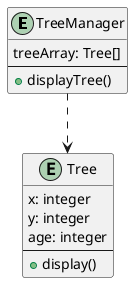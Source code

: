 @startuml
entity "TreeManager" as TreeManager {
    treeArray: Tree[]
    --
    +displayTree()
}
entity "Tree" as Tree {
    x: integer
    y: integer
    age: integer
    --
    +display()
}
TreeManager ..> Tree
@enduml